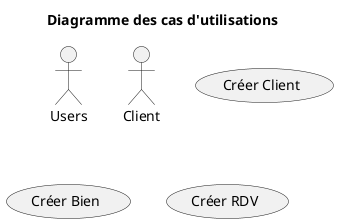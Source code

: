 @startuml

title Diagramme des cas d'utilisations

:Users: as U
:Client: as C

(Créer Client)
(Créer Bien)
(Créer RDV)



@enduml
